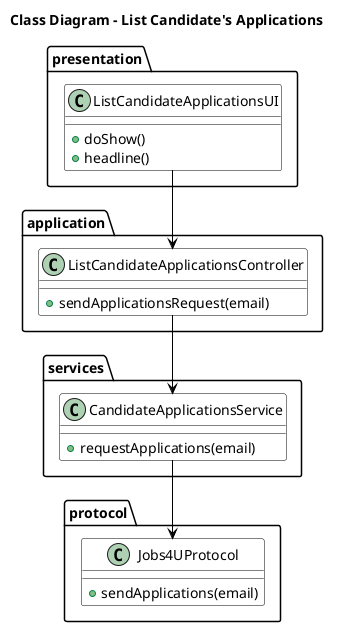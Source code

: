 @startuml
skinparam class {
    BackgroundColor White
    ArrowColor Black
    BorderColor Black
    FontColor Black
    FontSize 14
}

Title "Class Diagram - List Candidate's Applications"

package "presentation" {
    class ListCandidateApplicationsUI {
        + doShow()
        + headline()
    }
}

package "application" {
    class ListCandidateApplicationsController {
        + sendApplicationsRequest(email)
    }
}


package "services" {
    class CandidateApplicationsService {
        + requestApplications(email)
    }
}

package "protocol" {
    class Jobs4UProtocol {
        + sendApplications(email)
    }
}

ListCandidateApplicationsUI --> ListCandidateApplicationsController

ListCandidateApplicationsController --> CandidateApplicationsService

CandidateApplicationsService --> Jobs4UProtocol




@enduml